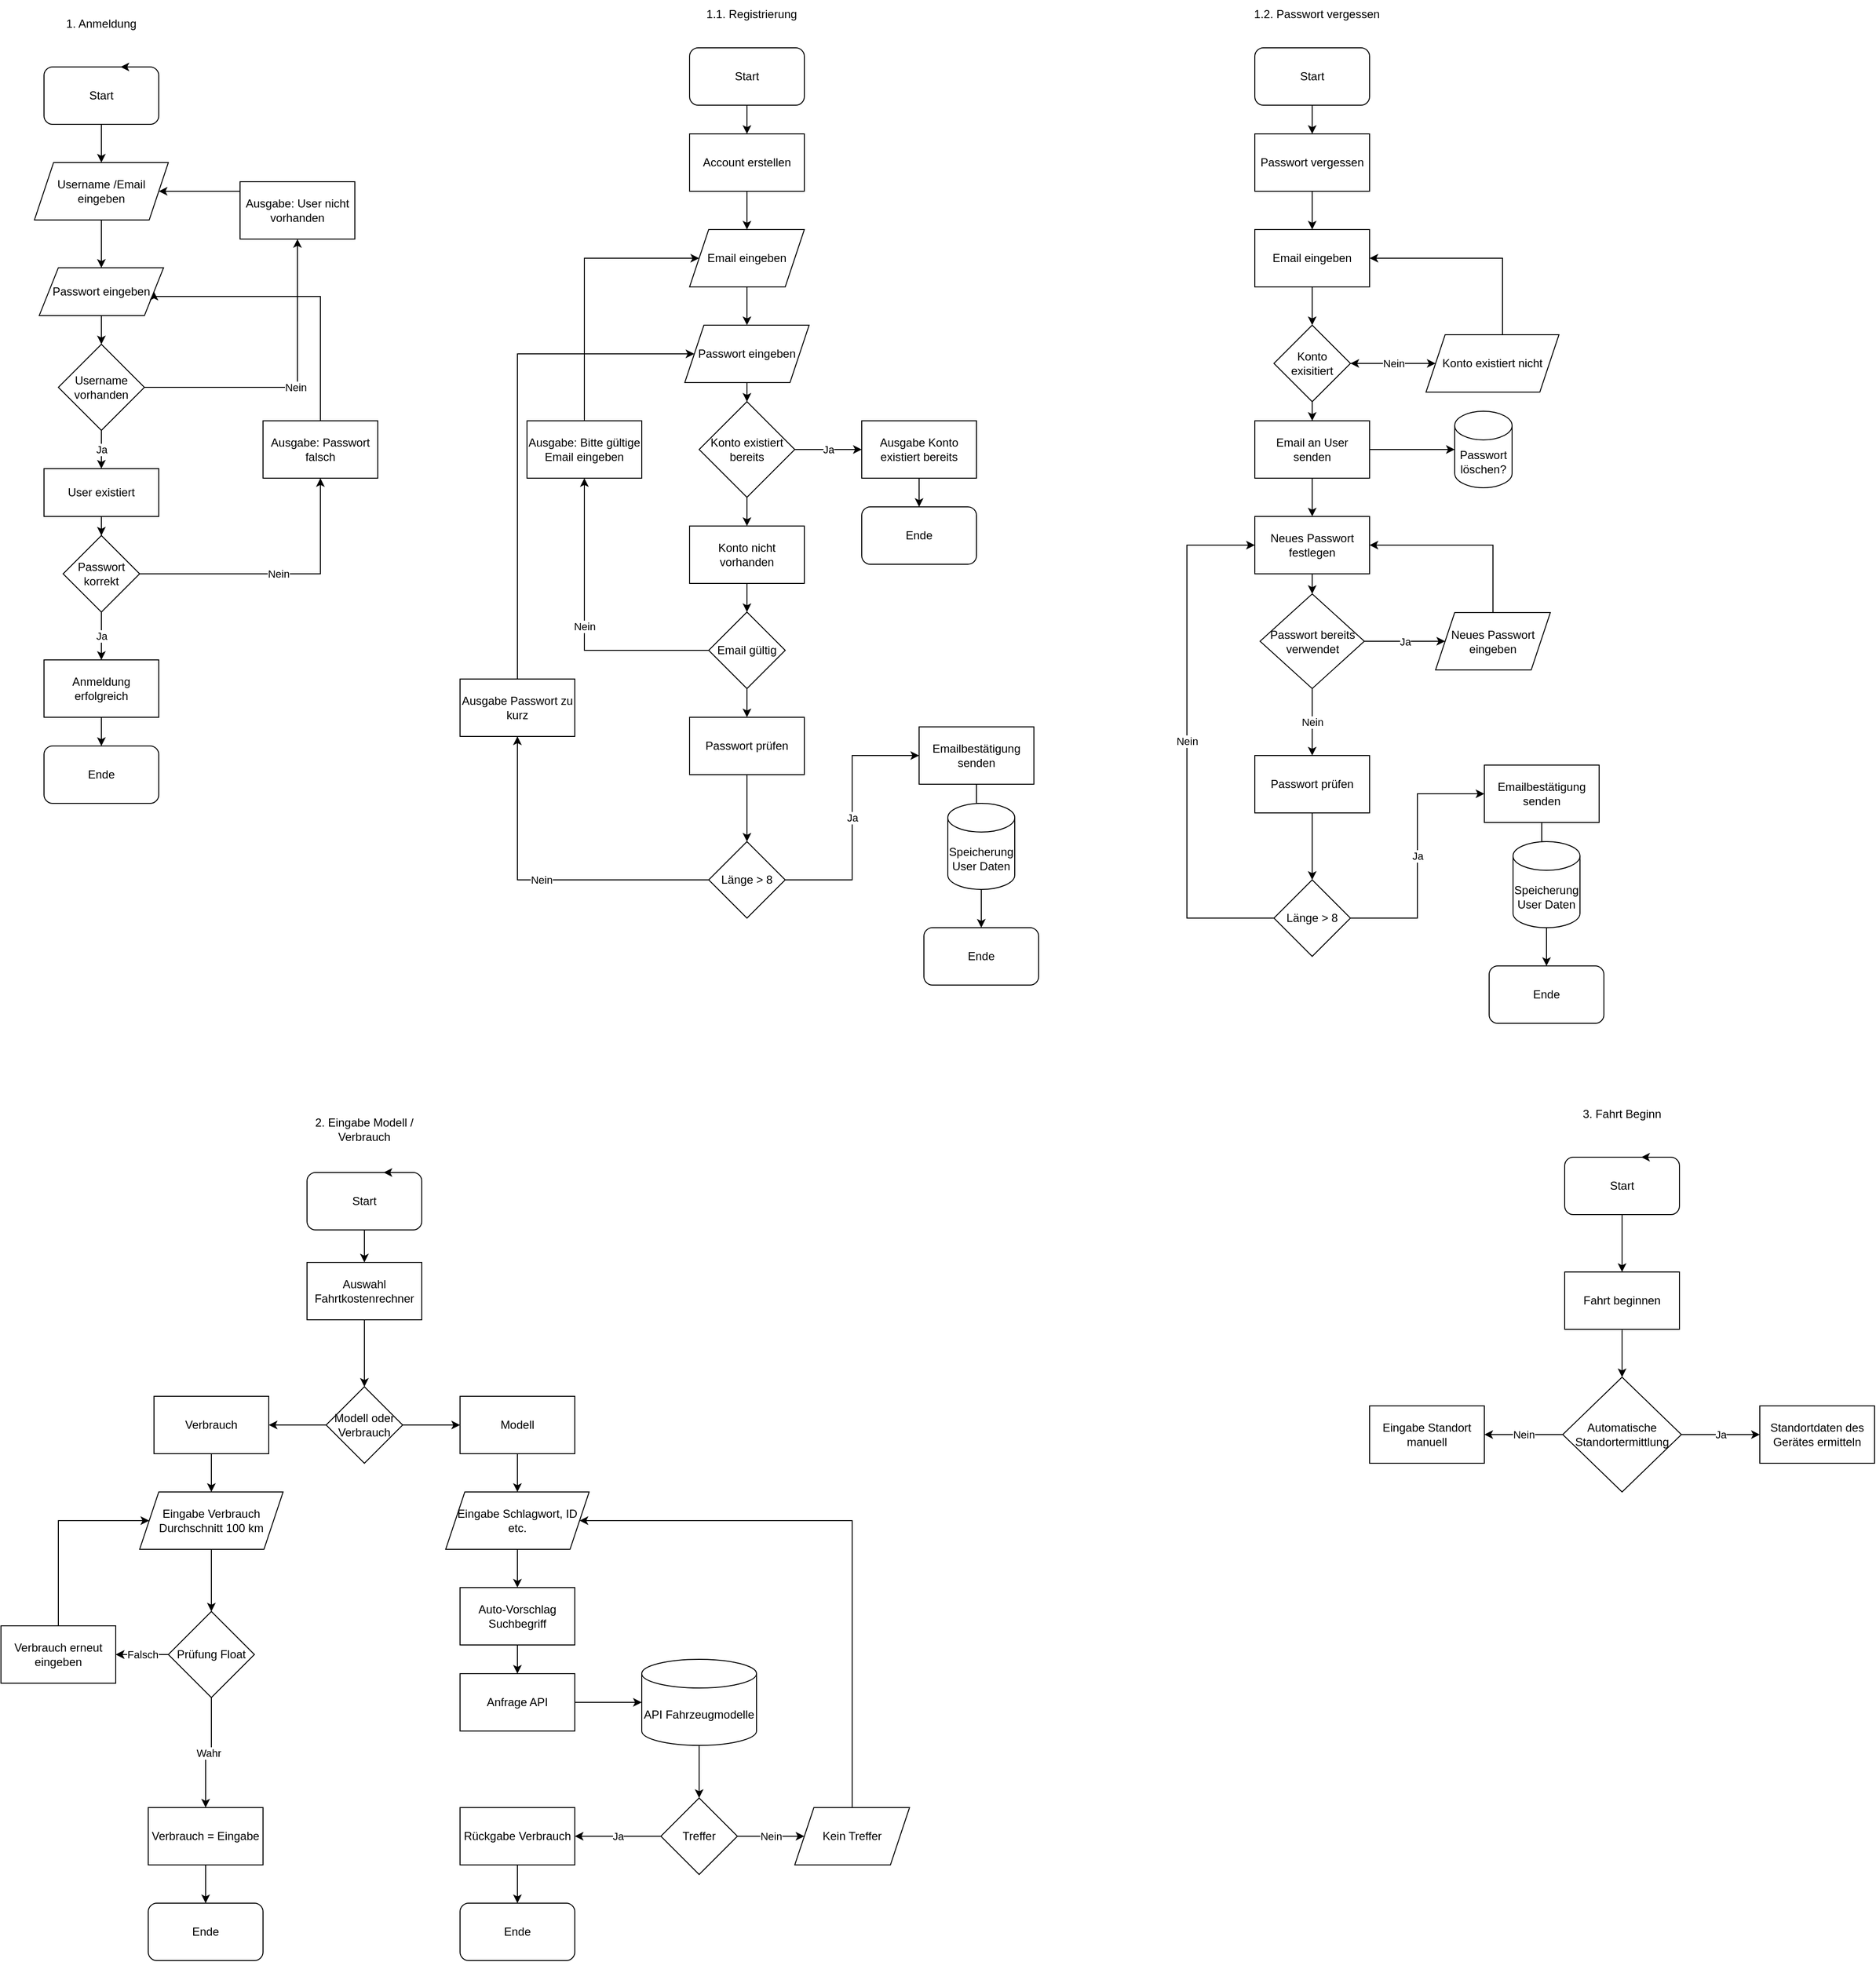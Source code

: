 <mxfile version="17.4.4" type="github">
  <diagram id="a5L7xohFr41d-8u4_TB0" name="Page-1">
    <mxGraphModel dx="1679" dy="3279" grid="1" gridSize="10" guides="1" tooltips="1" connect="1" arrows="1" fold="1" page="1" pageScale="1" pageWidth="827" pageHeight="1169" math="0" shadow="0">
      <root>
        <mxCell id="0" />
        <mxCell id="1" parent="0" />
        <mxCell id="CUQLExU0p5yGPLY8ELJB-6" value="" style="edgeStyle=orthogonalEdgeStyle;rounded=0;orthogonalLoop=1;jettySize=auto;html=1;" parent="1" source="CUQLExU0p5yGPLY8ELJB-1" target="CUQLExU0p5yGPLY8ELJB-14" edge="1">
          <mxGeometry relative="1" as="geometry">
            <mxPoint x="125" y="-1700" as="targetPoint" />
          </mxGeometry>
        </mxCell>
        <mxCell id="CUQLExU0p5yGPLY8ELJB-1" value="Start" style="rounded=1;whiteSpace=wrap;html=1;" parent="1" vertex="1">
          <mxGeometry x="65" y="-1800" width="120" height="60" as="geometry" />
        </mxCell>
        <mxCell id="CUQLExU0p5yGPLY8ELJB-3" style="edgeStyle=orthogonalEdgeStyle;rounded=0;orthogonalLoop=1;jettySize=auto;html=1;exitX=0.75;exitY=0;exitDx=0;exitDy=0;entryX=0.667;entryY=0;entryDx=0;entryDy=0;entryPerimeter=0;" parent="1" source="CUQLExU0p5yGPLY8ELJB-1" target="CUQLExU0p5yGPLY8ELJB-1" edge="1">
          <mxGeometry relative="1" as="geometry" />
        </mxCell>
        <mxCell id="CUQLExU0p5yGPLY8ELJB-4" value="1. Anmeldung&lt;br&gt;" style="text;html=1;strokeColor=none;fillColor=none;align=center;verticalAlign=middle;whiteSpace=wrap;rounded=0;" parent="1" vertex="1">
          <mxGeometry x="50" y="-1860" width="150" height="30" as="geometry" />
        </mxCell>
        <mxCell id="CUQLExU0p5yGPLY8ELJB-22" value="Nein" style="edgeStyle=orthogonalEdgeStyle;rounded=0;orthogonalLoop=1;jettySize=auto;html=1;" parent="1" source="CUQLExU0p5yGPLY8ELJB-10" target="CUQLExU0p5yGPLY8ELJB-21" edge="1">
          <mxGeometry relative="1" as="geometry" />
        </mxCell>
        <mxCell id="CUQLExU0p5yGPLY8ELJB-25" value="Ja" style="edgeStyle=orthogonalEdgeStyle;rounded=0;orthogonalLoop=1;jettySize=auto;html=1;" parent="1" source="CUQLExU0p5yGPLY8ELJB-10" target="CUQLExU0p5yGPLY8ELJB-24" edge="1">
          <mxGeometry relative="1" as="geometry" />
        </mxCell>
        <mxCell id="CUQLExU0p5yGPLY8ELJB-10" value="Username vorhanden" style="rhombus;whiteSpace=wrap;html=1;" parent="1" vertex="1">
          <mxGeometry x="80" y="-1510" width="90" height="90" as="geometry" />
        </mxCell>
        <mxCell id="CUQLExU0p5yGPLY8ELJB-14" value="Username /Email eingeben" style="shape=parallelogram;perimeter=parallelogramPerimeter;whiteSpace=wrap;html=1;fixedSize=1;" parent="1" vertex="1">
          <mxGeometry x="55" y="-1700" width="140" height="60" as="geometry" />
        </mxCell>
        <mxCell id="CUQLExU0p5yGPLY8ELJB-16" style="edgeStyle=orthogonalEdgeStyle;rounded=0;orthogonalLoop=1;jettySize=auto;html=1;exitX=0.5;exitY=1;exitDx=0;exitDy=0;" parent="1" source="CUQLExU0p5yGPLY8ELJB-14" target="CUQLExU0p5yGPLY8ELJB-17" edge="1">
          <mxGeometry relative="1" as="geometry">
            <mxPoint x="125" y="-1590" as="targetPoint" />
          </mxGeometry>
        </mxCell>
        <mxCell id="CUQLExU0p5yGPLY8ELJB-18" style="edgeStyle=orthogonalEdgeStyle;rounded=0;orthogonalLoop=1;jettySize=auto;html=1;" parent="1" source="CUQLExU0p5yGPLY8ELJB-17" target="CUQLExU0p5yGPLY8ELJB-10" edge="1">
          <mxGeometry relative="1" as="geometry" />
        </mxCell>
        <mxCell id="CUQLExU0p5yGPLY8ELJB-17" value="Passwort eingeben" style="shape=parallelogram;perimeter=parallelogramPerimeter;whiteSpace=wrap;html=1;fixedSize=1;" parent="1" vertex="1">
          <mxGeometry x="60" y="-1590" width="130" height="50" as="geometry" />
        </mxCell>
        <mxCell id="CUQLExU0p5yGPLY8ELJB-23" style="edgeStyle=orthogonalEdgeStyle;rounded=0;orthogonalLoop=1;jettySize=auto;html=1;entryX=1;entryY=0.5;entryDx=0;entryDy=0;" parent="1" source="CUQLExU0p5yGPLY8ELJB-21" target="CUQLExU0p5yGPLY8ELJB-14" edge="1">
          <mxGeometry relative="1" as="geometry">
            <Array as="points">
              <mxPoint x="340" y="-1670" />
            </Array>
          </mxGeometry>
        </mxCell>
        <mxCell id="CUQLExU0p5yGPLY8ELJB-21" value="Ausgabe: User nicht vorhanden" style="rounded=0;whiteSpace=wrap;html=1;" parent="1" vertex="1">
          <mxGeometry x="270" y="-1680" width="120" height="60" as="geometry" />
        </mxCell>
        <mxCell id="CUQLExU0p5yGPLY8ELJB-27" style="edgeStyle=orthogonalEdgeStyle;rounded=0;orthogonalLoop=1;jettySize=auto;html=1;" parent="1" source="CUQLExU0p5yGPLY8ELJB-24" target="CUQLExU0p5yGPLY8ELJB-26" edge="1">
          <mxGeometry relative="1" as="geometry" />
        </mxCell>
        <mxCell id="CUQLExU0p5yGPLY8ELJB-24" value="User existiert" style="rounded=0;whiteSpace=wrap;html=1;" parent="1" vertex="1">
          <mxGeometry x="65" y="-1380" width="120" height="50" as="geometry" />
        </mxCell>
        <mxCell id="CUQLExU0p5yGPLY8ELJB-29" value="Nein" style="edgeStyle=orthogonalEdgeStyle;rounded=0;orthogonalLoop=1;jettySize=auto;html=1;" parent="1" source="CUQLExU0p5yGPLY8ELJB-26" target="CUQLExU0p5yGPLY8ELJB-28" edge="1">
          <mxGeometry relative="1" as="geometry" />
        </mxCell>
        <mxCell id="CUQLExU0p5yGPLY8ELJB-35" value="Ja" style="edgeStyle=orthogonalEdgeStyle;rounded=0;orthogonalLoop=1;jettySize=auto;html=1;" parent="1" source="CUQLExU0p5yGPLY8ELJB-26" target="CUQLExU0p5yGPLY8ELJB-34" edge="1">
          <mxGeometry relative="1" as="geometry" />
        </mxCell>
        <mxCell id="CUQLExU0p5yGPLY8ELJB-26" value="Passwort korrekt" style="rhombus;whiteSpace=wrap;html=1;" parent="1" vertex="1">
          <mxGeometry x="85" y="-1310" width="80" height="80" as="geometry" />
        </mxCell>
        <mxCell id="CUQLExU0p5yGPLY8ELJB-40" style="edgeStyle=orthogonalEdgeStyle;rounded=0;orthogonalLoop=1;jettySize=auto;html=1;entryX=1;entryY=0.5;entryDx=0;entryDy=0;" parent="1" source="CUQLExU0p5yGPLY8ELJB-28" target="CUQLExU0p5yGPLY8ELJB-17" edge="1">
          <mxGeometry relative="1" as="geometry">
            <Array as="points">
              <mxPoint x="354" y="-1560" />
              <mxPoint x="180" y="-1560" />
            </Array>
          </mxGeometry>
        </mxCell>
        <mxCell id="CUQLExU0p5yGPLY8ELJB-28" value="Ausgabe: Passwort falsch" style="rounded=0;whiteSpace=wrap;html=1;" parent="1" vertex="1">
          <mxGeometry x="294" y="-1430" width="120" height="60" as="geometry" />
        </mxCell>
        <mxCell id="CUQLExU0p5yGPLY8ELJB-39" style="edgeStyle=orthogonalEdgeStyle;rounded=0;orthogonalLoop=1;jettySize=auto;html=1;" parent="1" source="CUQLExU0p5yGPLY8ELJB-34" target="CUQLExU0p5yGPLY8ELJB-38" edge="1">
          <mxGeometry relative="1" as="geometry" />
        </mxCell>
        <mxCell id="CUQLExU0p5yGPLY8ELJB-34" value="Anmeldung erfolgreich" style="rounded=0;whiteSpace=wrap;html=1;" parent="1" vertex="1">
          <mxGeometry x="65" y="-1180" width="120" height="60" as="geometry" />
        </mxCell>
        <mxCell id="CUQLExU0p5yGPLY8ELJB-38" value="Ende" style="rounded=1;whiteSpace=wrap;html=1;" parent="1" vertex="1">
          <mxGeometry x="65" y="-1090" width="120" height="60" as="geometry" />
        </mxCell>
        <mxCell id="CUQLExU0p5yGPLY8ELJB-41" value="1.1. Registrierung" style="text;html=1;strokeColor=none;fillColor=none;align=center;verticalAlign=middle;whiteSpace=wrap;rounded=0;" parent="1" vertex="1">
          <mxGeometry x="730" y="-1870" width="150" height="30" as="geometry" />
        </mxCell>
        <mxCell id="CUQLExU0p5yGPLY8ELJB-62" style="edgeStyle=orthogonalEdgeStyle;rounded=0;orthogonalLoop=1;jettySize=auto;html=1;" parent="1" source="CUQLExU0p5yGPLY8ELJB-42" target="CUQLExU0p5yGPLY8ELJB-63" edge="1">
          <mxGeometry relative="1" as="geometry">
            <mxPoint x="800" y="-1740" as="targetPoint" />
          </mxGeometry>
        </mxCell>
        <mxCell id="CUQLExU0p5yGPLY8ELJB-42" value="Start" style="rounded=1;whiteSpace=wrap;html=1;" parent="1" vertex="1">
          <mxGeometry x="740" y="-1820" width="120" height="60" as="geometry" />
        </mxCell>
        <mxCell id="CUQLExU0p5yGPLY8ELJB-66" style="edgeStyle=orthogonalEdgeStyle;rounded=0;orthogonalLoop=1;jettySize=auto;html=1;" parent="1" source="CUQLExU0p5yGPLY8ELJB-63" target="CUQLExU0p5yGPLY8ELJB-64" edge="1">
          <mxGeometry relative="1" as="geometry" />
        </mxCell>
        <mxCell id="CUQLExU0p5yGPLY8ELJB-63" value="Account erstellen" style="rounded=0;whiteSpace=wrap;html=1;" parent="1" vertex="1">
          <mxGeometry x="740" y="-1730" width="120" height="60" as="geometry" />
        </mxCell>
        <mxCell id="CUQLExU0p5yGPLY8ELJB-67" style="edgeStyle=orthogonalEdgeStyle;rounded=0;orthogonalLoop=1;jettySize=auto;html=1;" parent="1" source="CUQLExU0p5yGPLY8ELJB-64" target="CUQLExU0p5yGPLY8ELJB-65" edge="1">
          <mxGeometry relative="1" as="geometry" />
        </mxCell>
        <mxCell id="CUQLExU0p5yGPLY8ELJB-64" value="Email eingeben" style="shape=parallelogram;perimeter=parallelogramPerimeter;whiteSpace=wrap;html=1;fixedSize=1;" parent="1" vertex="1">
          <mxGeometry x="740" y="-1630" width="120" height="60" as="geometry" />
        </mxCell>
        <mxCell id="CUQLExU0p5yGPLY8ELJB-69" value="" style="edgeStyle=orthogonalEdgeStyle;rounded=0;orthogonalLoop=1;jettySize=auto;html=1;" parent="1" source="CUQLExU0p5yGPLY8ELJB-65" target="CUQLExU0p5yGPLY8ELJB-68" edge="1">
          <mxGeometry relative="1" as="geometry" />
        </mxCell>
        <mxCell id="CUQLExU0p5yGPLY8ELJB-65" value="Passwort eingeben" style="shape=parallelogram;perimeter=parallelogramPerimeter;whiteSpace=wrap;html=1;fixedSize=1;" parent="1" vertex="1">
          <mxGeometry x="735" y="-1530" width="130" height="60" as="geometry" />
        </mxCell>
        <mxCell id="CUQLExU0p5yGPLY8ELJB-72" value="Ja" style="edgeStyle=orthogonalEdgeStyle;rounded=0;orthogonalLoop=1;jettySize=auto;html=1;" parent="1" source="CUQLExU0p5yGPLY8ELJB-68" target="CUQLExU0p5yGPLY8ELJB-71" edge="1">
          <mxGeometry relative="1" as="geometry" />
        </mxCell>
        <mxCell id="CUQLExU0p5yGPLY8ELJB-77" value="" style="edgeStyle=orthogonalEdgeStyle;rounded=0;orthogonalLoop=1;jettySize=auto;html=1;" parent="1" source="CUQLExU0p5yGPLY8ELJB-68" target="CUQLExU0p5yGPLY8ELJB-76" edge="1">
          <mxGeometry relative="1" as="geometry" />
        </mxCell>
        <mxCell id="CUQLExU0p5yGPLY8ELJB-68" value="Konto existiert bereits" style="rhombus;whiteSpace=wrap;html=1;" parent="1" vertex="1">
          <mxGeometry x="750" y="-1450" width="100" height="100" as="geometry" />
        </mxCell>
        <mxCell id="CUQLExU0p5yGPLY8ELJB-74" value="" style="edgeStyle=orthogonalEdgeStyle;rounded=0;orthogonalLoop=1;jettySize=auto;html=1;" parent="1" source="CUQLExU0p5yGPLY8ELJB-71" target="CUQLExU0p5yGPLY8ELJB-73" edge="1">
          <mxGeometry relative="1" as="geometry" />
        </mxCell>
        <mxCell id="CUQLExU0p5yGPLY8ELJB-71" value="Ausgabe Konto existiert bereits" style="whiteSpace=wrap;html=1;" parent="1" vertex="1">
          <mxGeometry x="920" y="-1430" width="120" height="60" as="geometry" />
        </mxCell>
        <mxCell id="CUQLExU0p5yGPLY8ELJB-73" value="Ende" style="rounded=1;whiteSpace=wrap;html=1;" parent="1" vertex="1">
          <mxGeometry x="920" y="-1340" width="120" height="60" as="geometry" />
        </mxCell>
        <mxCell id="CUQLExU0p5yGPLY8ELJB-79" value="" style="edgeStyle=orthogonalEdgeStyle;rounded=0;orthogonalLoop=1;jettySize=auto;html=1;" parent="1" source="CUQLExU0p5yGPLY8ELJB-76" target="CUQLExU0p5yGPLY8ELJB-78" edge="1">
          <mxGeometry relative="1" as="geometry" />
        </mxCell>
        <mxCell id="CUQLExU0p5yGPLY8ELJB-76" value="Konto nicht vorhanden" style="whiteSpace=wrap;html=1;" parent="1" vertex="1">
          <mxGeometry x="740" y="-1320" width="120" height="60" as="geometry" />
        </mxCell>
        <mxCell id="CUQLExU0p5yGPLY8ELJB-81" value="Nein" style="edgeStyle=orthogonalEdgeStyle;rounded=0;orthogonalLoop=1;jettySize=auto;html=1;" parent="1" source="CUQLExU0p5yGPLY8ELJB-78" target="CUQLExU0p5yGPLY8ELJB-80" edge="1">
          <mxGeometry relative="1" as="geometry">
            <mxPoint x="710" y="-1190" as="targetPoint" />
          </mxGeometry>
        </mxCell>
        <mxCell id="CUQLExU0p5yGPLY8ELJB-99" value="" style="edgeStyle=orthogonalEdgeStyle;rounded=0;orthogonalLoop=1;jettySize=auto;html=1;" parent="1" source="CUQLExU0p5yGPLY8ELJB-78" target="CUQLExU0p5yGPLY8ELJB-98" edge="1">
          <mxGeometry relative="1" as="geometry" />
        </mxCell>
        <mxCell id="CUQLExU0p5yGPLY8ELJB-78" value="Email gültig" style="rhombus;whiteSpace=wrap;html=1;" parent="1" vertex="1">
          <mxGeometry x="760" y="-1230" width="80" height="80" as="geometry" />
        </mxCell>
        <mxCell id="CUQLExU0p5yGPLY8ELJB-87" style="edgeStyle=orthogonalEdgeStyle;rounded=0;orthogonalLoop=1;jettySize=auto;html=1;entryX=0;entryY=0.5;entryDx=0;entryDy=0;" parent="1" source="CUQLExU0p5yGPLY8ELJB-80" target="CUQLExU0p5yGPLY8ELJB-64" edge="1">
          <mxGeometry relative="1" as="geometry">
            <Array as="points">
              <mxPoint x="630" y="-1600" />
            </Array>
          </mxGeometry>
        </mxCell>
        <mxCell id="CUQLExU0p5yGPLY8ELJB-80" value="Ausgabe: Bitte gültige Email eingeben" style="whiteSpace=wrap;html=1;" parent="1" vertex="1">
          <mxGeometry x="570" y="-1430" width="120" height="60" as="geometry" />
        </mxCell>
        <mxCell id="CUQLExU0p5yGPLY8ELJB-83" style="edgeStyle=orthogonalEdgeStyle;rounded=0;orthogonalLoop=1;jettySize=auto;html=1;exitX=0.5;exitY=1;exitDx=0;exitDy=0;" parent="1" source="CUQLExU0p5yGPLY8ELJB-80" target="CUQLExU0p5yGPLY8ELJB-80" edge="1">
          <mxGeometry relative="1" as="geometry" />
        </mxCell>
        <mxCell id="CUQLExU0p5yGPLY8ELJB-95" style="edgeStyle=orthogonalEdgeStyle;rounded=0;orthogonalLoop=1;jettySize=auto;html=1;entryX=0.519;entryY=0.346;entryDx=0;entryDy=0;entryPerimeter=0;" parent="1" source="CUQLExU0p5yGPLY8ELJB-90" target="CUQLExU0p5yGPLY8ELJB-93" edge="1">
          <mxGeometry relative="1" as="geometry" />
        </mxCell>
        <mxCell id="CUQLExU0p5yGPLY8ELJB-90" value="Emailbestätigung senden" style="whiteSpace=wrap;html=1;" parent="1" vertex="1">
          <mxGeometry x="980" y="-1110" width="120" height="60" as="geometry" />
        </mxCell>
        <mxCell id="CUQLExU0p5yGPLY8ELJB-97" value="" style="edgeStyle=orthogonalEdgeStyle;rounded=0;orthogonalLoop=1;jettySize=auto;html=1;" parent="1" source="CUQLExU0p5yGPLY8ELJB-93" target="CUQLExU0p5yGPLY8ELJB-96" edge="1">
          <mxGeometry relative="1" as="geometry" />
        </mxCell>
        <mxCell id="CUQLExU0p5yGPLY8ELJB-93" value="Speicherung User Daten" style="shape=cylinder3;whiteSpace=wrap;html=1;boundedLbl=1;backgroundOutline=1;size=15;" parent="1" vertex="1">
          <mxGeometry x="1010" y="-1030" width="70" height="90" as="geometry" />
        </mxCell>
        <mxCell id="CUQLExU0p5yGPLY8ELJB-96" value="Ende" style="rounded=1;whiteSpace=wrap;html=1;" parent="1" vertex="1">
          <mxGeometry x="985" y="-900" width="120" height="60" as="geometry" />
        </mxCell>
        <mxCell id="CUQLExU0p5yGPLY8ELJB-101" value="" style="edgeStyle=orthogonalEdgeStyle;rounded=0;orthogonalLoop=1;jettySize=auto;html=1;" parent="1" source="CUQLExU0p5yGPLY8ELJB-98" target="CUQLExU0p5yGPLY8ELJB-100" edge="1">
          <mxGeometry relative="1" as="geometry" />
        </mxCell>
        <mxCell id="CUQLExU0p5yGPLY8ELJB-98" value="Passwort prüfen" style="whiteSpace=wrap;html=1;" parent="1" vertex="1">
          <mxGeometry x="740" y="-1120" width="120" height="60" as="geometry" />
        </mxCell>
        <mxCell id="CUQLExU0p5yGPLY8ELJB-102" value="Ja" style="edgeStyle=orthogonalEdgeStyle;rounded=0;orthogonalLoop=1;jettySize=auto;html=1;entryX=0;entryY=0.5;entryDx=0;entryDy=0;" parent="1" source="CUQLExU0p5yGPLY8ELJB-100" target="CUQLExU0p5yGPLY8ELJB-90" edge="1">
          <mxGeometry relative="1" as="geometry" />
        </mxCell>
        <mxCell id="CUQLExU0p5yGPLY8ELJB-104" value="Nein" style="edgeStyle=orthogonalEdgeStyle;rounded=0;orthogonalLoop=1;jettySize=auto;html=1;" parent="1" source="CUQLExU0p5yGPLY8ELJB-100" target="CUQLExU0p5yGPLY8ELJB-103" edge="1">
          <mxGeometry relative="1" as="geometry" />
        </mxCell>
        <mxCell id="CUQLExU0p5yGPLY8ELJB-100" value="Länge &amp;gt; 8" style="rhombus;whiteSpace=wrap;html=1;" parent="1" vertex="1">
          <mxGeometry x="760" y="-990" width="80" height="80" as="geometry" />
        </mxCell>
        <mxCell id="CUQLExU0p5yGPLY8ELJB-105" style="edgeStyle=orthogonalEdgeStyle;rounded=0;orthogonalLoop=1;jettySize=auto;html=1;" parent="1" source="CUQLExU0p5yGPLY8ELJB-103" target="CUQLExU0p5yGPLY8ELJB-65" edge="1">
          <mxGeometry relative="1" as="geometry">
            <Array as="points">
              <mxPoint x="560" y="-950" />
              <mxPoint x="560" y="-1500" />
            </Array>
          </mxGeometry>
        </mxCell>
        <mxCell id="CUQLExU0p5yGPLY8ELJB-103" value="Ausgabe Passwort zu kurz" style="whiteSpace=wrap;html=1;" parent="1" vertex="1">
          <mxGeometry x="500" y="-1160" width="120" height="60" as="geometry" />
        </mxCell>
        <mxCell id="olq20LGthkGDlswXmMEZ-1" value="1.2. Passwort vergessen" style="text;html=1;strokeColor=none;fillColor=none;align=center;verticalAlign=middle;whiteSpace=wrap;rounded=0;" parent="1" vertex="1">
          <mxGeometry x="1321" y="-1870" width="150" height="30" as="geometry" />
        </mxCell>
        <mxCell id="olq20LGthkGDlswXmMEZ-2" style="edgeStyle=orthogonalEdgeStyle;rounded=0;orthogonalLoop=1;jettySize=auto;html=1;" parent="1" source="olq20LGthkGDlswXmMEZ-3" target="olq20LGthkGDlswXmMEZ-4" edge="1">
          <mxGeometry relative="1" as="geometry">
            <mxPoint x="1391" y="-1740" as="targetPoint" />
          </mxGeometry>
        </mxCell>
        <mxCell id="olq20LGthkGDlswXmMEZ-3" value="Start" style="rounded=1;whiteSpace=wrap;html=1;" parent="1" vertex="1">
          <mxGeometry x="1331" y="-1820" width="120" height="60" as="geometry" />
        </mxCell>
        <mxCell id="olq20LGthkGDlswXmMEZ-6" value="" style="edgeStyle=orthogonalEdgeStyle;rounded=0;orthogonalLoop=1;jettySize=auto;html=1;" parent="1" source="olq20LGthkGDlswXmMEZ-4" target="olq20LGthkGDlswXmMEZ-5" edge="1">
          <mxGeometry relative="1" as="geometry" />
        </mxCell>
        <mxCell id="olq20LGthkGDlswXmMEZ-4" value="Passwort vergessen" style="rounded=0;whiteSpace=wrap;html=1;" parent="1" vertex="1">
          <mxGeometry x="1331" y="-1730" width="120" height="60" as="geometry" />
        </mxCell>
        <mxCell id="olq20LGthkGDlswXmMEZ-8" value="" style="edgeStyle=orthogonalEdgeStyle;rounded=0;orthogonalLoop=1;jettySize=auto;html=1;" parent="1" source="olq20LGthkGDlswXmMEZ-5" target="olq20LGthkGDlswXmMEZ-7" edge="1">
          <mxGeometry relative="1" as="geometry" />
        </mxCell>
        <mxCell id="olq20LGthkGDlswXmMEZ-5" value="Email eingeben" style="rounded=0;whiteSpace=wrap;html=1;" parent="1" vertex="1">
          <mxGeometry x="1331" y="-1630" width="120" height="60" as="geometry" />
        </mxCell>
        <mxCell id="olq20LGthkGDlswXmMEZ-12" value="" style="edgeStyle=orthogonalEdgeStyle;rounded=0;orthogonalLoop=1;jettySize=auto;html=1;" parent="1" source="olq20LGthkGDlswXmMEZ-7" target="olq20LGthkGDlswXmMEZ-11" edge="1">
          <mxGeometry relative="1" as="geometry" />
        </mxCell>
        <mxCell id="olq20LGthkGDlswXmMEZ-16" value="" style="edgeStyle=orthogonalEdgeStyle;rounded=0;orthogonalLoop=1;jettySize=auto;html=1;" parent="1" source="olq20LGthkGDlswXmMEZ-7" target="olq20LGthkGDlswXmMEZ-15" edge="1">
          <mxGeometry relative="1" as="geometry" />
        </mxCell>
        <mxCell id="olq20LGthkGDlswXmMEZ-7" value="Konto exisitiert" style="rhombus;whiteSpace=wrap;html=1;rounded=0;" parent="1" vertex="1">
          <mxGeometry x="1351" y="-1530" width="80" height="80" as="geometry" />
        </mxCell>
        <mxCell id="olq20LGthkGDlswXmMEZ-13" value="Nein" style="edgeStyle=orthogonalEdgeStyle;rounded=0;orthogonalLoop=1;jettySize=auto;html=1;" parent="1" source="olq20LGthkGDlswXmMEZ-11" target="olq20LGthkGDlswXmMEZ-7" edge="1">
          <mxGeometry relative="1" as="geometry" />
        </mxCell>
        <mxCell id="olq20LGthkGDlswXmMEZ-14" style="edgeStyle=orthogonalEdgeStyle;rounded=0;orthogonalLoop=1;jettySize=auto;html=1;entryX=1;entryY=0.5;entryDx=0;entryDy=0;" parent="1" source="olq20LGthkGDlswXmMEZ-11" target="olq20LGthkGDlswXmMEZ-5" edge="1">
          <mxGeometry relative="1" as="geometry">
            <Array as="points">
              <mxPoint x="1590" y="-1600" />
            </Array>
          </mxGeometry>
        </mxCell>
        <mxCell id="olq20LGthkGDlswXmMEZ-11" value="Konto existiert nicht" style="shape=parallelogram;perimeter=parallelogramPerimeter;whiteSpace=wrap;html=1;fixedSize=1;rounded=0;" parent="1" vertex="1">
          <mxGeometry x="1510" y="-1520" width="139" height="60" as="geometry" />
        </mxCell>
        <mxCell id="olq20LGthkGDlswXmMEZ-18" style="edgeStyle=orthogonalEdgeStyle;rounded=0;orthogonalLoop=1;jettySize=auto;html=1;entryX=0;entryY=0.5;entryDx=0;entryDy=0;entryPerimeter=0;" parent="1" source="olq20LGthkGDlswXmMEZ-15" target="olq20LGthkGDlswXmMEZ-17" edge="1">
          <mxGeometry relative="1" as="geometry" />
        </mxCell>
        <mxCell id="olq20LGthkGDlswXmMEZ-20" value="" style="edgeStyle=orthogonalEdgeStyle;rounded=0;orthogonalLoop=1;jettySize=auto;html=1;" parent="1" source="olq20LGthkGDlswXmMEZ-15" target="olq20LGthkGDlswXmMEZ-19" edge="1">
          <mxGeometry relative="1" as="geometry" />
        </mxCell>
        <mxCell id="olq20LGthkGDlswXmMEZ-15" value="Email an User senden" style="whiteSpace=wrap;html=1;rounded=0;" parent="1" vertex="1">
          <mxGeometry x="1331" y="-1430" width="120" height="60" as="geometry" />
        </mxCell>
        <mxCell id="olq20LGthkGDlswXmMEZ-17" value="Passwort löschen?" style="shape=cylinder3;whiteSpace=wrap;html=1;boundedLbl=1;backgroundOutline=1;size=15;" parent="1" vertex="1">
          <mxGeometry x="1540" y="-1440" width="60" height="80" as="geometry" />
        </mxCell>
        <mxCell id="xrXSfagE0BFIaKEydtMP-2" value="" style="edgeStyle=orthogonalEdgeStyle;rounded=0;orthogonalLoop=1;jettySize=auto;html=1;" edge="1" parent="1" source="olq20LGthkGDlswXmMEZ-19" target="xrXSfagE0BFIaKEydtMP-1">
          <mxGeometry relative="1" as="geometry" />
        </mxCell>
        <mxCell id="olq20LGthkGDlswXmMEZ-19" value="Neues Passwort festlegen" style="whiteSpace=wrap;html=1;rounded=0;" parent="1" vertex="1">
          <mxGeometry x="1331" y="-1330" width="120" height="60" as="geometry" />
        </mxCell>
        <mxCell id="olq20LGthkGDlswXmMEZ-21" style="edgeStyle=orthogonalEdgeStyle;rounded=0;orthogonalLoop=1;jettySize=auto;html=1;entryX=0.519;entryY=0.346;entryDx=0;entryDy=0;entryPerimeter=0;" parent="1" source="olq20LGthkGDlswXmMEZ-22" target="olq20LGthkGDlswXmMEZ-24" edge="1">
          <mxGeometry relative="1" as="geometry" />
        </mxCell>
        <mxCell id="olq20LGthkGDlswXmMEZ-22" value="Emailbestätigung senden" style="whiteSpace=wrap;html=1;" parent="1" vertex="1">
          <mxGeometry x="1571" y="-1070" width="120" height="60" as="geometry" />
        </mxCell>
        <mxCell id="olq20LGthkGDlswXmMEZ-23" value="" style="edgeStyle=orthogonalEdgeStyle;rounded=0;orthogonalLoop=1;jettySize=auto;html=1;" parent="1" source="olq20LGthkGDlswXmMEZ-24" target="olq20LGthkGDlswXmMEZ-25" edge="1">
          <mxGeometry relative="1" as="geometry" />
        </mxCell>
        <mxCell id="olq20LGthkGDlswXmMEZ-24" value="Speicherung User Daten" style="shape=cylinder3;whiteSpace=wrap;html=1;boundedLbl=1;backgroundOutline=1;size=15;" parent="1" vertex="1">
          <mxGeometry x="1601" y="-990" width="70" height="90" as="geometry" />
        </mxCell>
        <mxCell id="olq20LGthkGDlswXmMEZ-25" value="Ende" style="rounded=1;whiteSpace=wrap;html=1;" parent="1" vertex="1">
          <mxGeometry x="1576" y="-860" width="120" height="60" as="geometry" />
        </mxCell>
        <mxCell id="olq20LGthkGDlswXmMEZ-26" value="" style="edgeStyle=orthogonalEdgeStyle;rounded=0;orthogonalLoop=1;jettySize=auto;html=1;" parent="1" source="olq20LGthkGDlswXmMEZ-27" target="olq20LGthkGDlswXmMEZ-29" edge="1">
          <mxGeometry relative="1" as="geometry" />
        </mxCell>
        <mxCell id="olq20LGthkGDlswXmMEZ-27" value="Passwort prüfen" style="whiteSpace=wrap;html=1;" parent="1" vertex="1">
          <mxGeometry x="1331" y="-1080" width="120" height="60" as="geometry" />
        </mxCell>
        <mxCell id="olq20LGthkGDlswXmMEZ-28" value="Ja" style="edgeStyle=orthogonalEdgeStyle;rounded=0;orthogonalLoop=1;jettySize=auto;html=1;entryX=0;entryY=0.5;entryDx=0;entryDy=0;" parent="1" source="olq20LGthkGDlswXmMEZ-29" target="olq20LGthkGDlswXmMEZ-22" edge="1">
          <mxGeometry relative="1" as="geometry" />
        </mxCell>
        <mxCell id="olq20LGthkGDlswXmMEZ-35" value="Nein" style="edgeStyle=orthogonalEdgeStyle;rounded=0;orthogonalLoop=1;jettySize=auto;html=1;entryX=0;entryY=0.5;entryDx=0;entryDy=0;" parent="1" source="olq20LGthkGDlswXmMEZ-29" target="olq20LGthkGDlswXmMEZ-19" edge="1">
          <mxGeometry relative="1" as="geometry">
            <Array as="points">
              <mxPoint x="1260" y="-910" />
              <mxPoint x="1260" y="-1300" />
            </Array>
          </mxGeometry>
        </mxCell>
        <mxCell id="olq20LGthkGDlswXmMEZ-29" value="Länge &amp;gt; 8" style="rhombus;whiteSpace=wrap;html=1;" parent="1" vertex="1">
          <mxGeometry x="1351" y="-950" width="80" height="80" as="geometry" />
        </mxCell>
        <mxCell id="xrXSfagE0BFIaKEydtMP-4" value="Nein" style="edgeStyle=orthogonalEdgeStyle;rounded=0;orthogonalLoop=1;jettySize=auto;html=1;" edge="1" parent="1" source="xrXSfagE0BFIaKEydtMP-1" target="olq20LGthkGDlswXmMEZ-27">
          <mxGeometry relative="1" as="geometry" />
        </mxCell>
        <mxCell id="xrXSfagE0BFIaKEydtMP-9" value="Ja" style="edgeStyle=orthogonalEdgeStyle;rounded=0;orthogonalLoop=1;jettySize=auto;html=1;" edge="1" parent="1" source="xrXSfagE0BFIaKEydtMP-1" target="xrXSfagE0BFIaKEydtMP-8">
          <mxGeometry relative="1" as="geometry" />
        </mxCell>
        <mxCell id="xrXSfagE0BFIaKEydtMP-1" value="Passwort bereits verwendet" style="rhombus;whiteSpace=wrap;html=1;rounded=0;" vertex="1" parent="1">
          <mxGeometry x="1336.5" y="-1249" width="109" height="99" as="geometry" />
        </mxCell>
        <mxCell id="xrXSfagE0BFIaKEydtMP-10" style="edgeStyle=orthogonalEdgeStyle;rounded=0;orthogonalLoop=1;jettySize=auto;html=1;entryX=1;entryY=0.5;entryDx=0;entryDy=0;" edge="1" parent="1" source="xrXSfagE0BFIaKEydtMP-8" target="olq20LGthkGDlswXmMEZ-19">
          <mxGeometry relative="1" as="geometry">
            <Array as="points">
              <mxPoint x="1580" y="-1300" />
            </Array>
          </mxGeometry>
        </mxCell>
        <mxCell id="xrXSfagE0BFIaKEydtMP-8" value="Neues Passwort eingeben" style="shape=parallelogram;perimeter=parallelogramPerimeter;whiteSpace=wrap;html=1;fixedSize=1;rounded=0;" vertex="1" parent="1">
          <mxGeometry x="1520" y="-1229.5" width="120" height="60" as="geometry" />
        </mxCell>
        <mxCell id="xrXSfagE0BFIaKEydtMP-15" style="edgeStyle=orthogonalEdgeStyle;rounded=0;orthogonalLoop=1;jettySize=auto;html=1;" edge="1" parent="1" source="xrXSfagE0BFIaKEydtMP-11" target="xrXSfagE0BFIaKEydtMP-14">
          <mxGeometry relative="1" as="geometry" />
        </mxCell>
        <mxCell id="xrXSfagE0BFIaKEydtMP-11" value="Start" style="rounded=1;whiteSpace=wrap;html=1;" vertex="1" parent="1">
          <mxGeometry x="340" y="-644" width="120" height="60" as="geometry" />
        </mxCell>
        <mxCell id="xrXSfagE0BFIaKEydtMP-12" style="edgeStyle=orthogonalEdgeStyle;rounded=0;orthogonalLoop=1;jettySize=auto;html=1;exitX=0.75;exitY=0;exitDx=0;exitDy=0;entryX=0.667;entryY=0;entryDx=0;entryDy=0;entryPerimeter=0;" edge="1" parent="1" source="xrXSfagE0BFIaKEydtMP-11" target="xrXSfagE0BFIaKEydtMP-11">
          <mxGeometry relative="1" as="geometry" />
        </mxCell>
        <mxCell id="xrXSfagE0BFIaKEydtMP-13" value="2. Eingabe Modell / Verbrauch" style="text;html=1;strokeColor=none;fillColor=none;align=center;verticalAlign=middle;whiteSpace=wrap;rounded=0;" vertex="1" parent="1">
          <mxGeometry x="325" y="-704" width="150" height="30" as="geometry" />
        </mxCell>
        <mxCell id="xrXSfagE0BFIaKEydtMP-17" value="" style="edgeStyle=orthogonalEdgeStyle;rounded=0;orthogonalLoop=1;jettySize=auto;html=1;" edge="1" parent="1" source="xrXSfagE0BFIaKEydtMP-14" target="xrXSfagE0BFIaKEydtMP-16">
          <mxGeometry relative="1" as="geometry" />
        </mxCell>
        <mxCell id="xrXSfagE0BFIaKEydtMP-14" value="Auswahl Fahrtkostenrechner" style="rounded=0;whiteSpace=wrap;html=1;" vertex="1" parent="1">
          <mxGeometry x="340" y="-550" width="120" height="60" as="geometry" />
        </mxCell>
        <mxCell id="xrXSfagE0BFIaKEydtMP-19" value="" style="edgeStyle=orthogonalEdgeStyle;rounded=0;orthogonalLoop=1;jettySize=auto;html=1;" edge="1" parent="1" source="xrXSfagE0BFIaKEydtMP-16" target="xrXSfagE0BFIaKEydtMP-18">
          <mxGeometry relative="1" as="geometry" />
        </mxCell>
        <mxCell id="xrXSfagE0BFIaKEydtMP-21" value="" style="edgeStyle=orthogonalEdgeStyle;rounded=0;orthogonalLoop=1;jettySize=auto;html=1;" edge="1" parent="1" source="xrXSfagE0BFIaKEydtMP-16" target="xrXSfagE0BFIaKEydtMP-20">
          <mxGeometry relative="1" as="geometry" />
        </mxCell>
        <mxCell id="xrXSfagE0BFIaKEydtMP-16" value="Modell oder Verbrauch" style="rhombus;whiteSpace=wrap;html=1;rounded=0;" vertex="1" parent="1">
          <mxGeometry x="360" y="-420" width="80" height="80" as="geometry" />
        </mxCell>
        <mxCell id="xrXSfagE0BFIaKEydtMP-25" value="" style="edgeStyle=orthogonalEdgeStyle;rounded=0;orthogonalLoop=1;jettySize=auto;html=1;" edge="1" parent="1" source="xrXSfagE0BFIaKEydtMP-18" target="xrXSfagE0BFIaKEydtMP-24">
          <mxGeometry relative="1" as="geometry" />
        </mxCell>
        <mxCell id="xrXSfagE0BFIaKEydtMP-18" value="Modell" style="whiteSpace=wrap;html=1;rounded=0;" vertex="1" parent="1">
          <mxGeometry x="500" y="-410" width="120" height="60" as="geometry" />
        </mxCell>
        <mxCell id="xrXSfagE0BFIaKEydtMP-23" value="" style="edgeStyle=orthogonalEdgeStyle;rounded=0;orthogonalLoop=1;jettySize=auto;html=1;" edge="1" parent="1" source="xrXSfagE0BFIaKEydtMP-20" target="xrXSfagE0BFIaKEydtMP-22">
          <mxGeometry relative="1" as="geometry" />
        </mxCell>
        <mxCell id="xrXSfagE0BFIaKEydtMP-20" value="Verbrauch" style="whiteSpace=wrap;html=1;rounded=0;" vertex="1" parent="1">
          <mxGeometry x="180" y="-410" width="120" height="60" as="geometry" />
        </mxCell>
        <mxCell id="xrXSfagE0BFIaKEydtMP-27" value="" style="edgeStyle=orthogonalEdgeStyle;rounded=0;orthogonalLoop=1;jettySize=auto;html=1;" edge="1" parent="1" source="xrXSfagE0BFIaKEydtMP-22" target="xrXSfagE0BFIaKEydtMP-26">
          <mxGeometry relative="1" as="geometry" />
        </mxCell>
        <mxCell id="xrXSfagE0BFIaKEydtMP-22" value="Eingabe Verbrauch Durchschnitt 100 km" style="shape=parallelogram;perimeter=parallelogramPerimeter;whiteSpace=wrap;html=1;fixedSize=1;rounded=0;" vertex="1" parent="1">
          <mxGeometry x="165" y="-310" width="150" height="60" as="geometry" />
        </mxCell>
        <mxCell id="xrXSfagE0BFIaKEydtMP-40" value="" style="edgeStyle=orthogonalEdgeStyle;rounded=0;orthogonalLoop=1;jettySize=auto;html=1;" edge="1" parent="1" source="xrXSfagE0BFIaKEydtMP-24" target="xrXSfagE0BFIaKEydtMP-39">
          <mxGeometry relative="1" as="geometry" />
        </mxCell>
        <mxCell id="xrXSfagE0BFIaKEydtMP-24" value="Eingabe Schlagwort, ID etc." style="shape=parallelogram;perimeter=parallelogramPerimeter;whiteSpace=wrap;html=1;fixedSize=1;rounded=0;" vertex="1" parent="1">
          <mxGeometry x="485" y="-310" width="150" height="60" as="geometry" />
        </mxCell>
        <mxCell id="xrXSfagE0BFIaKEydtMP-29" value="" style="edgeStyle=orthogonalEdgeStyle;rounded=0;orthogonalLoop=1;jettySize=auto;html=1;" edge="1" parent="1" source="xrXSfagE0BFIaKEydtMP-26" target="xrXSfagE0BFIaKEydtMP-28">
          <mxGeometry relative="1" as="geometry" />
        </mxCell>
        <mxCell id="xrXSfagE0BFIaKEydtMP-31" value="Falsch" style="edgeStyle=orthogonalEdgeStyle;rounded=0;orthogonalLoop=1;jettySize=auto;html=1;" edge="1" parent="1" source="xrXSfagE0BFIaKEydtMP-26" target="xrXSfagE0BFIaKEydtMP-28">
          <mxGeometry relative="1" as="geometry" />
        </mxCell>
        <mxCell id="xrXSfagE0BFIaKEydtMP-33" value="Wahr" style="edgeStyle=orthogonalEdgeStyle;rounded=0;orthogonalLoop=1;jettySize=auto;html=1;" edge="1" parent="1" source="xrXSfagE0BFIaKEydtMP-26" target="xrXSfagE0BFIaKEydtMP-32">
          <mxGeometry relative="1" as="geometry" />
        </mxCell>
        <mxCell id="xrXSfagE0BFIaKEydtMP-26" value="Prüfung Float" style="rhombus;whiteSpace=wrap;html=1;rounded=0;" vertex="1" parent="1">
          <mxGeometry x="195" y="-185" width="90" height="90" as="geometry" />
        </mxCell>
        <mxCell id="xrXSfagE0BFIaKEydtMP-30" style="edgeStyle=orthogonalEdgeStyle;rounded=0;orthogonalLoop=1;jettySize=auto;html=1;entryX=0;entryY=0.5;entryDx=0;entryDy=0;" edge="1" parent="1" source="xrXSfagE0BFIaKEydtMP-28" target="xrXSfagE0BFIaKEydtMP-22">
          <mxGeometry relative="1" as="geometry">
            <Array as="points">
              <mxPoint x="80" y="-280" />
            </Array>
          </mxGeometry>
        </mxCell>
        <mxCell id="xrXSfagE0BFIaKEydtMP-28" value="Verbrauch erneut eingeben" style="whiteSpace=wrap;html=1;rounded=0;" vertex="1" parent="1">
          <mxGeometry x="20" y="-170" width="120" height="60" as="geometry" />
        </mxCell>
        <mxCell id="xrXSfagE0BFIaKEydtMP-36" style="edgeStyle=orthogonalEdgeStyle;rounded=0;orthogonalLoop=1;jettySize=auto;html=1;" edge="1" parent="1" source="xrXSfagE0BFIaKEydtMP-32" target="xrXSfagE0BFIaKEydtMP-34">
          <mxGeometry relative="1" as="geometry" />
        </mxCell>
        <mxCell id="xrXSfagE0BFIaKEydtMP-32" value="Verbrauch = Eingabe" style="whiteSpace=wrap;html=1;rounded=0;" vertex="1" parent="1">
          <mxGeometry x="174" y="20" width="120" height="60" as="geometry" />
        </mxCell>
        <mxCell id="xrXSfagE0BFIaKEydtMP-34" value="Ende" style="rounded=1;whiteSpace=wrap;html=1;" vertex="1" parent="1">
          <mxGeometry x="174" y="120" width="120" height="60" as="geometry" />
        </mxCell>
        <mxCell id="xrXSfagE0BFIaKEydtMP-52" value="" style="edgeStyle=orthogonalEdgeStyle;rounded=0;orthogonalLoop=1;jettySize=auto;html=1;" edge="1" parent="1" source="xrXSfagE0BFIaKEydtMP-38" target="xrXSfagE0BFIaKEydtMP-51">
          <mxGeometry relative="1" as="geometry" />
        </mxCell>
        <mxCell id="xrXSfagE0BFIaKEydtMP-38" value="API Fahrzeugmodelle" style="shape=cylinder3;whiteSpace=wrap;html=1;boundedLbl=1;backgroundOutline=1;size=15;" vertex="1" parent="1">
          <mxGeometry x="690" y="-135" width="120" height="90" as="geometry" />
        </mxCell>
        <mxCell id="xrXSfagE0BFIaKEydtMP-43" value="" style="edgeStyle=orthogonalEdgeStyle;rounded=0;orthogonalLoop=1;jettySize=auto;html=1;" edge="1" parent="1" source="xrXSfagE0BFIaKEydtMP-39" target="xrXSfagE0BFIaKEydtMP-42">
          <mxGeometry relative="1" as="geometry" />
        </mxCell>
        <mxCell id="xrXSfagE0BFIaKEydtMP-39" value="Auto-Vorschlag Suchbegriff" style="whiteSpace=wrap;html=1;rounded=0;" vertex="1" parent="1">
          <mxGeometry x="500" y="-210" width="120" height="60" as="geometry" />
        </mxCell>
        <mxCell id="xrXSfagE0BFIaKEydtMP-50" style="edgeStyle=orthogonalEdgeStyle;rounded=0;orthogonalLoop=1;jettySize=auto;html=1;" edge="1" parent="1" source="xrXSfagE0BFIaKEydtMP-42" target="xrXSfagE0BFIaKEydtMP-38">
          <mxGeometry relative="1" as="geometry" />
        </mxCell>
        <mxCell id="xrXSfagE0BFIaKEydtMP-42" value="Anfrage API" style="whiteSpace=wrap;html=1;rounded=0;" vertex="1" parent="1">
          <mxGeometry x="500" y="-120" width="120" height="60" as="geometry" />
        </mxCell>
        <mxCell id="xrXSfagE0BFIaKEydtMP-48" value="" style="edgeStyle=orthogonalEdgeStyle;rounded=0;orthogonalLoop=1;jettySize=auto;html=1;" edge="1" parent="1" source="xrXSfagE0BFIaKEydtMP-45" target="xrXSfagE0BFIaKEydtMP-47">
          <mxGeometry relative="1" as="geometry" />
        </mxCell>
        <mxCell id="xrXSfagE0BFIaKEydtMP-45" value="Rückgabe Verbrauch&lt;br&gt;" style="whiteSpace=wrap;html=1;" vertex="1" parent="1">
          <mxGeometry x="500" y="20" width="120" height="60" as="geometry" />
        </mxCell>
        <mxCell id="xrXSfagE0BFIaKEydtMP-47" value="Ende" style="rounded=1;whiteSpace=wrap;html=1;" vertex="1" parent="1">
          <mxGeometry x="500" y="120" width="120" height="60" as="geometry" />
        </mxCell>
        <mxCell id="xrXSfagE0BFIaKEydtMP-53" value="Ja" style="edgeStyle=orthogonalEdgeStyle;rounded=0;orthogonalLoop=1;jettySize=auto;html=1;" edge="1" parent="1" source="xrXSfagE0BFIaKEydtMP-51" target="xrXSfagE0BFIaKEydtMP-45">
          <mxGeometry relative="1" as="geometry" />
        </mxCell>
        <mxCell id="xrXSfagE0BFIaKEydtMP-58" value="Nein" style="edgeStyle=orthogonalEdgeStyle;rounded=0;orthogonalLoop=1;jettySize=auto;html=1;" edge="1" parent="1" source="xrXSfagE0BFIaKEydtMP-51" target="xrXSfagE0BFIaKEydtMP-57">
          <mxGeometry relative="1" as="geometry" />
        </mxCell>
        <mxCell id="xrXSfagE0BFIaKEydtMP-51" value="Treffer" style="rhombus;whiteSpace=wrap;html=1;" vertex="1" parent="1">
          <mxGeometry x="710" y="10" width="80" height="80" as="geometry" />
        </mxCell>
        <mxCell id="xrXSfagE0BFIaKEydtMP-59" style="edgeStyle=orthogonalEdgeStyle;rounded=0;orthogonalLoop=1;jettySize=auto;html=1;" edge="1" parent="1" source="xrXSfagE0BFIaKEydtMP-57" target="xrXSfagE0BFIaKEydtMP-24">
          <mxGeometry relative="1" as="geometry">
            <Array as="points">
              <mxPoint x="910" y="-280" />
            </Array>
          </mxGeometry>
        </mxCell>
        <mxCell id="xrXSfagE0BFIaKEydtMP-57" value="Kein Treffer" style="shape=parallelogram;perimeter=parallelogramPerimeter;whiteSpace=wrap;html=1;fixedSize=1;" vertex="1" parent="1">
          <mxGeometry x="850" y="20" width="120" height="60" as="geometry" />
        </mxCell>
        <mxCell id="xrXSfagE0BFIaKEydtMP-67" style="edgeStyle=orthogonalEdgeStyle;rounded=0;orthogonalLoop=1;jettySize=auto;html=1;" edge="1" parent="1" source="xrXSfagE0BFIaKEydtMP-63" target="xrXSfagE0BFIaKEydtMP-66">
          <mxGeometry relative="1" as="geometry" />
        </mxCell>
        <mxCell id="xrXSfagE0BFIaKEydtMP-63" value="Start" style="rounded=1;whiteSpace=wrap;html=1;" vertex="1" parent="1">
          <mxGeometry x="1655" y="-660" width="120" height="60" as="geometry" />
        </mxCell>
        <mxCell id="xrXSfagE0BFIaKEydtMP-64" style="edgeStyle=orthogonalEdgeStyle;rounded=0;orthogonalLoop=1;jettySize=auto;html=1;exitX=0.75;exitY=0;exitDx=0;exitDy=0;entryX=0.667;entryY=0;entryDx=0;entryDy=0;entryPerimeter=0;" edge="1" parent="1" source="xrXSfagE0BFIaKEydtMP-63" target="xrXSfagE0BFIaKEydtMP-63">
          <mxGeometry relative="1" as="geometry" />
        </mxCell>
        <mxCell id="xrXSfagE0BFIaKEydtMP-65" value="3. Fahrt Beginn" style="text;html=1;strokeColor=none;fillColor=none;align=center;verticalAlign=middle;whiteSpace=wrap;rounded=0;" vertex="1" parent="1">
          <mxGeometry x="1640" y="-720" width="150" height="30" as="geometry" />
        </mxCell>
        <mxCell id="xrXSfagE0BFIaKEydtMP-69" value="" style="edgeStyle=orthogonalEdgeStyle;rounded=0;orthogonalLoop=1;jettySize=auto;html=1;" edge="1" parent="1" source="xrXSfagE0BFIaKEydtMP-66" target="xrXSfagE0BFIaKEydtMP-68">
          <mxGeometry relative="1" as="geometry" />
        </mxCell>
        <mxCell id="xrXSfagE0BFIaKEydtMP-66" value="Fahrt beginnen" style="rounded=0;whiteSpace=wrap;html=1;" vertex="1" parent="1">
          <mxGeometry x="1655" y="-540" width="120" height="60" as="geometry" />
        </mxCell>
        <mxCell id="xrXSfagE0BFIaKEydtMP-71" value="Ja" style="edgeStyle=orthogonalEdgeStyle;rounded=0;orthogonalLoop=1;jettySize=auto;html=1;" edge="1" parent="1" source="xrXSfagE0BFIaKEydtMP-68" target="xrXSfagE0BFIaKEydtMP-70">
          <mxGeometry relative="1" as="geometry" />
        </mxCell>
        <mxCell id="xrXSfagE0BFIaKEydtMP-73" value="Nein" style="edgeStyle=orthogonalEdgeStyle;rounded=0;orthogonalLoop=1;jettySize=auto;html=1;" edge="1" parent="1" source="xrXSfagE0BFIaKEydtMP-68" target="xrXSfagE0BFIaKEydtMP-72">
          <mxGeometry relative="1" as="geometry" />
        </mxCell>
        <mxCell id="xrXSfagE0BFIaKEydtMP-68" value="Automatische Standortermittlung" style="rhombus;whiteSpace=wrap;html=1;rounded=0;" vertex="1" parent="1">
          <mxGeometry x="1653" y="-430" width="124" height="120" as="geometry" />
        </mxCell>
        <mxCell id="xrXSfagE0BFIaKEydtMP-70" value="Standortdaten des Gerätes ermitteln" style="whiteSpace=wrap;html=1;rounded=0;" vertex="1" parent="1">
          <mxGeometry x="1859" y="-400" width="120" height="60" as="geometry" />
        </mxCell>
        <mxCell id="xrXSfagE0BFIaKEydtMP-72" value="Eingabe Standort manuell" style="whiteSpace=wrap;html=1;rounded=0;" vertex="1" parent="1">
          <mxGeometry x="1451" y="-400" width="120" height="60" as="geometry" />
        </mxCell>
      </root>
    </mxGraphModel>
  </diagram>
</mxfile>
